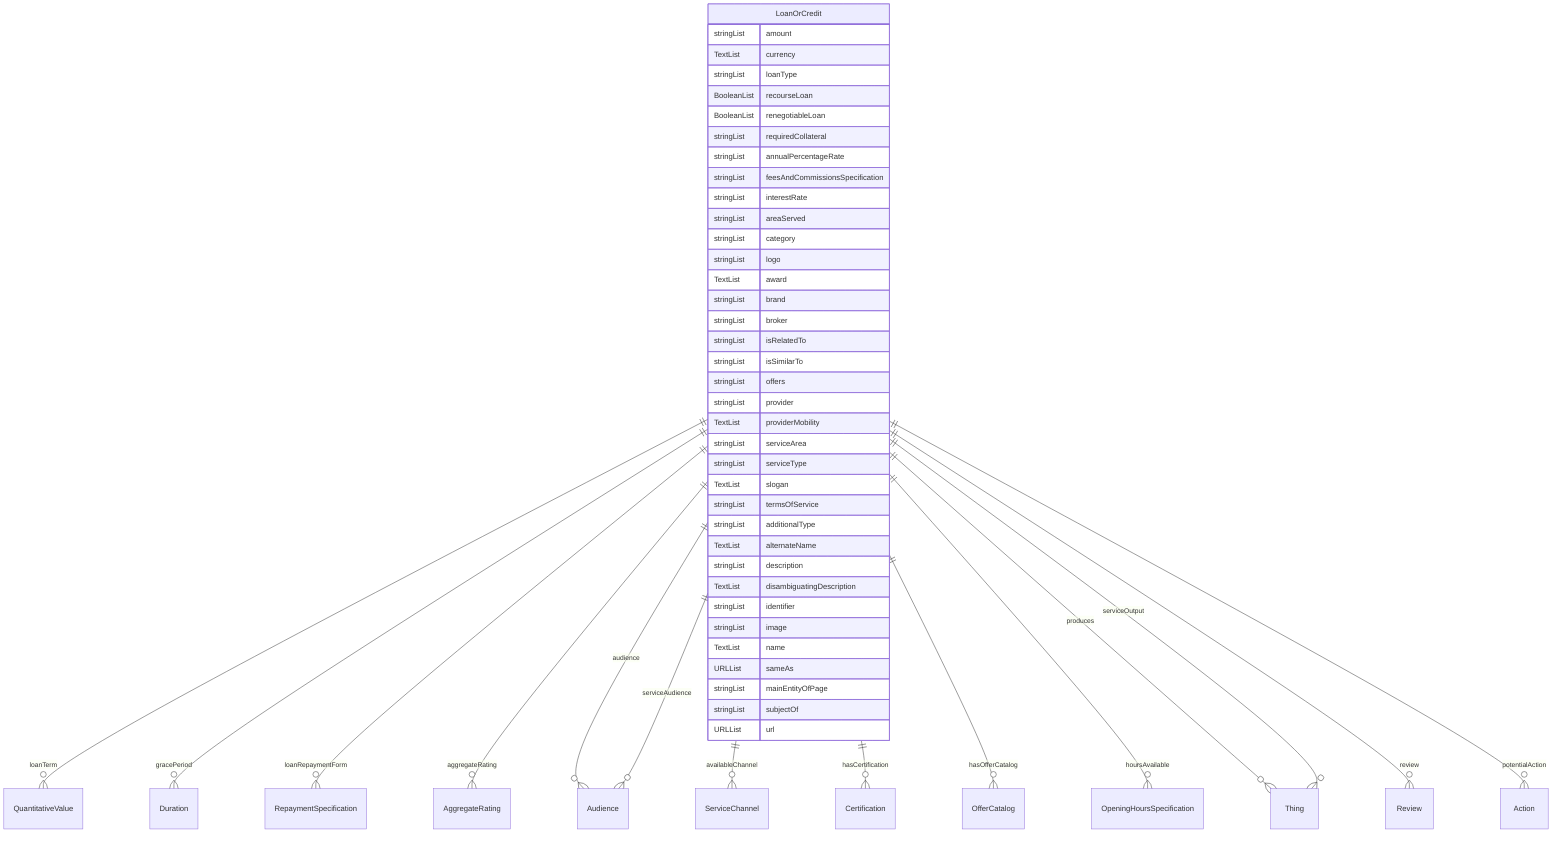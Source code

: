 erDiagram
LoanOrCredit {
    stringList amount  
    TextList currency  
    stringList loanType  
    BooleanList recourseLoan  
    BooleanList renegotiableLoan  
    stringList requiredCollateral  
    stringList annualPercentageRate  
    stringList feesAndCommissionsSpecification  
    stringList interestRate  
    stringList areaServed  
    stringList category  
    stringList logo  
    TextList award  
    stringList brand  
    stringList broker  
    stringList isRelatedTo  
    stringList isSimilarTo  
    stringList offers  
    stringList provider  
    TextList providerMobility  
    stringList serviceArea  
    stringList serviceType  
    TextList slogan  
    stringList termsOfService  
    stringList additionalType  
    TextList alternateName  
    stringList description  
    TextList disambiguatingDescription  
    stringList identifier  
    stringList image  
    TextList name  
    URLList sameAs  
    stringList mainEntityOfPage  
    stringList subjectOf  
    URLList url  
}

LoanOrCredit ||--}o QuantitativeValue : "loanTerm"
LoanOrCredit ||--}o Duration : "gracePeriod"
LoanOrCredit ||--}o RepaymentSpecification : "loanRepaymentForm"
LoanOrCredit ||--}o AggregateRating : "aggregateRating"
LoanOrCredit ||--}o Audience : "audience"
LoanOrCredit ||--}o ServiceChannel : "availableChannel"
LoanOrCredit ||--}o Certification : "hasCertification"
LoanOrCredit ||--}o OfferCatalog : "hasOfferCatalog"
LoanOrCredit ||--}o OpeningHoursSpecification : "hoursAvailable"
LoanOrCredit ||--}o Thing : "produces"
LoanOrCredit ||--}o Review : "review"
LoanOrCredit ||--}o Audience : "serviceAudience"
LoanOrCredit ||--}o Thing : "serviceOutput"
LoanOrCredit ||--}o Action : "potentialAction"